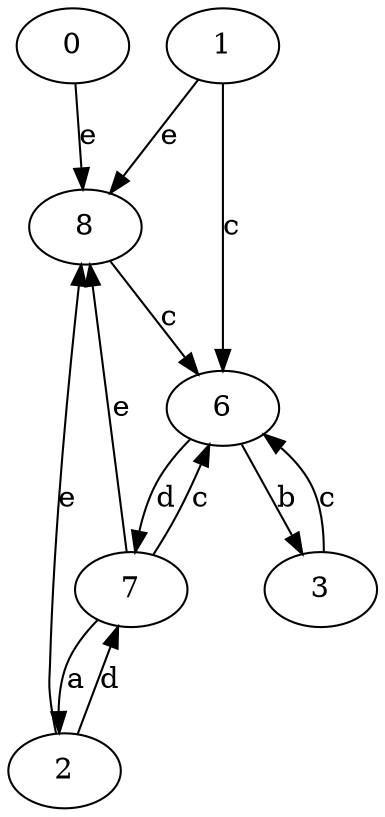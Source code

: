 strict digraph  {
0;
1;
2;
3;
6;
7;
8;
0 -> 8  [label=e];
1 -> 6  [label=c];
1 -> 8  [label=e];
2 -> 7  [label=d];
2 -> 8  [label=e];
3 -> 6  [label=c];
6 -> 3  [label=b];
6 -> 7  [label=d];
7 -> 2  [label=a];
7 -> 6  [label=c];
7 -> 8  [label=e];
8 -> 6  [label=c];
}
